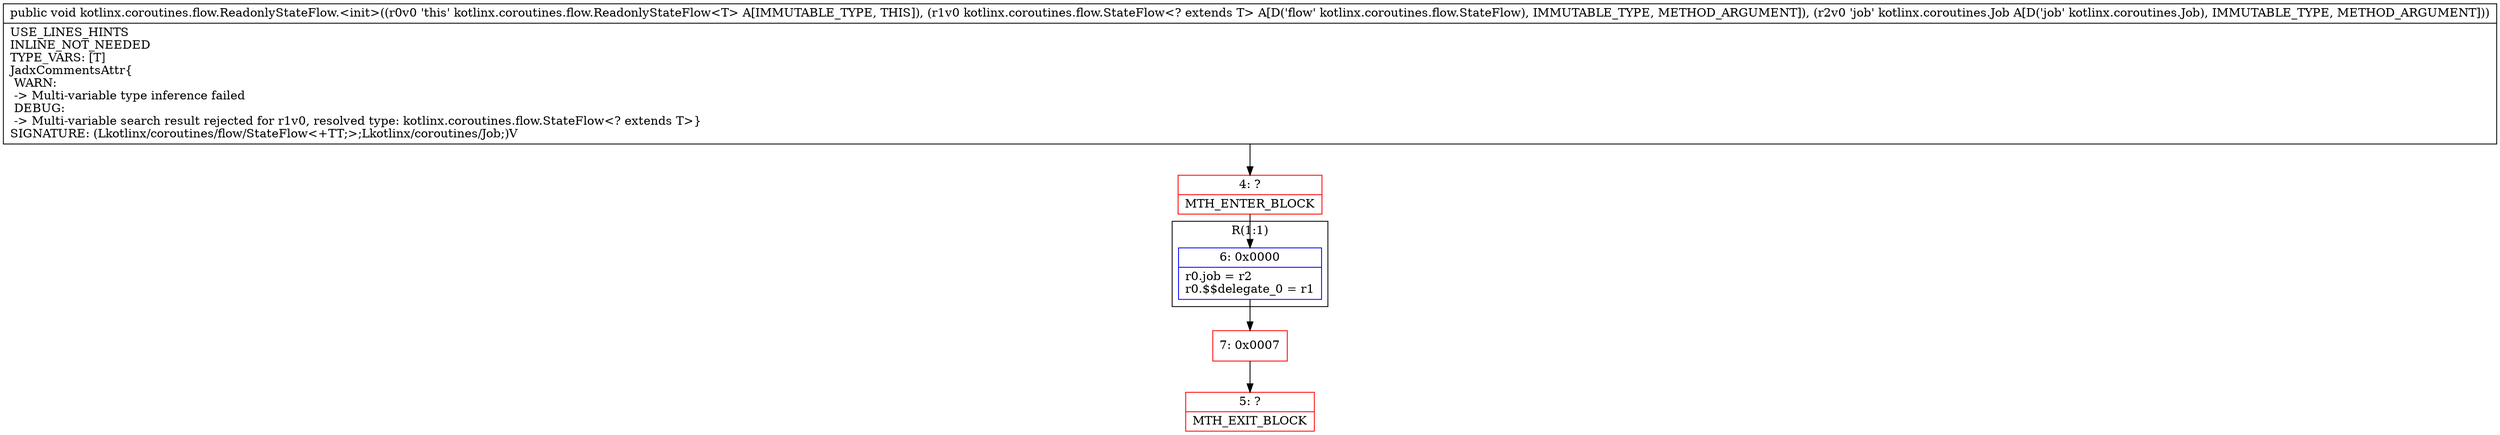 digraph "CFG forkotlinx.coroutines.flow.ReadonlyStateFlow.\<init\>(Lkotlinx\/coroutines\/flow\/StateFlow;Lkotlinx\/coroutines\/Job;)V" {
subgraph cluster_Region_1918706599 {
label = "R(1:1)";
node [shape=record,color=blue];
Node_6 [shape=record,label="{6\:\ 0x0000|r0.job = r2\lr0.$$delegate_0 = r1\l}"];
}
Node_4 [shape=record,color=red,label="{4\:\ ?|MTH_ENTER_BLOCK\l}"];
Node_7 [shape=record,color=red,label="{7\:\ 0x0007}"];
Node_5 [shape=record,color=red,label="{5\:\ ?|MTH_EXIT_BLOCK\l}"];
MethodNode[shape=record,label="{public void kotlinx.coroutines.flow.ReadonlyStateFlow.\<init\>((r0v0 'this' kotlinx.coroutines.flow.ReadonlyStateFlow\<T\> A[IMMUTABLE_TYPE, THIS]), (r1v0 kotlinx.coroutines.flow.StateFlow\<? extends T\> A[D('flow' kotlinx.coroutines.flow.StateFlow), IMMUTABLE_TYPE, METHOD_ARGUMENT]), (r2v0 'job' kotlinx.coroutines.Job A[D('job' kotlinx.coroutines.Job), IMMUTABLE_TYPE, METHOD_ARGUMENT]))  | USE_LINES_HINTS\lINLINE_NOT_NEEDED\lTYPE_VARS: [T]\lJadxCommentsAttr\{\l WARN: \l \-\> Multi\-variable type inference failed\l DEBUG: \l \-\> Multi\-variable search result rejected for r1v0, resolved type: kotlinx.coroutines.flow.StateFlow\<? extends T\>\}\lSIGNATURE: (Lkotlinx\/coroutines\/flow\/StateFlow\<+TT;\>;Lkotlinx\/coroutines\/Job;)V\l}"];
MethodNode -> Node_4;Node_6 -> Node_7;
Node_4 -> Node_6;
Node_7 -> Node_5;
}

